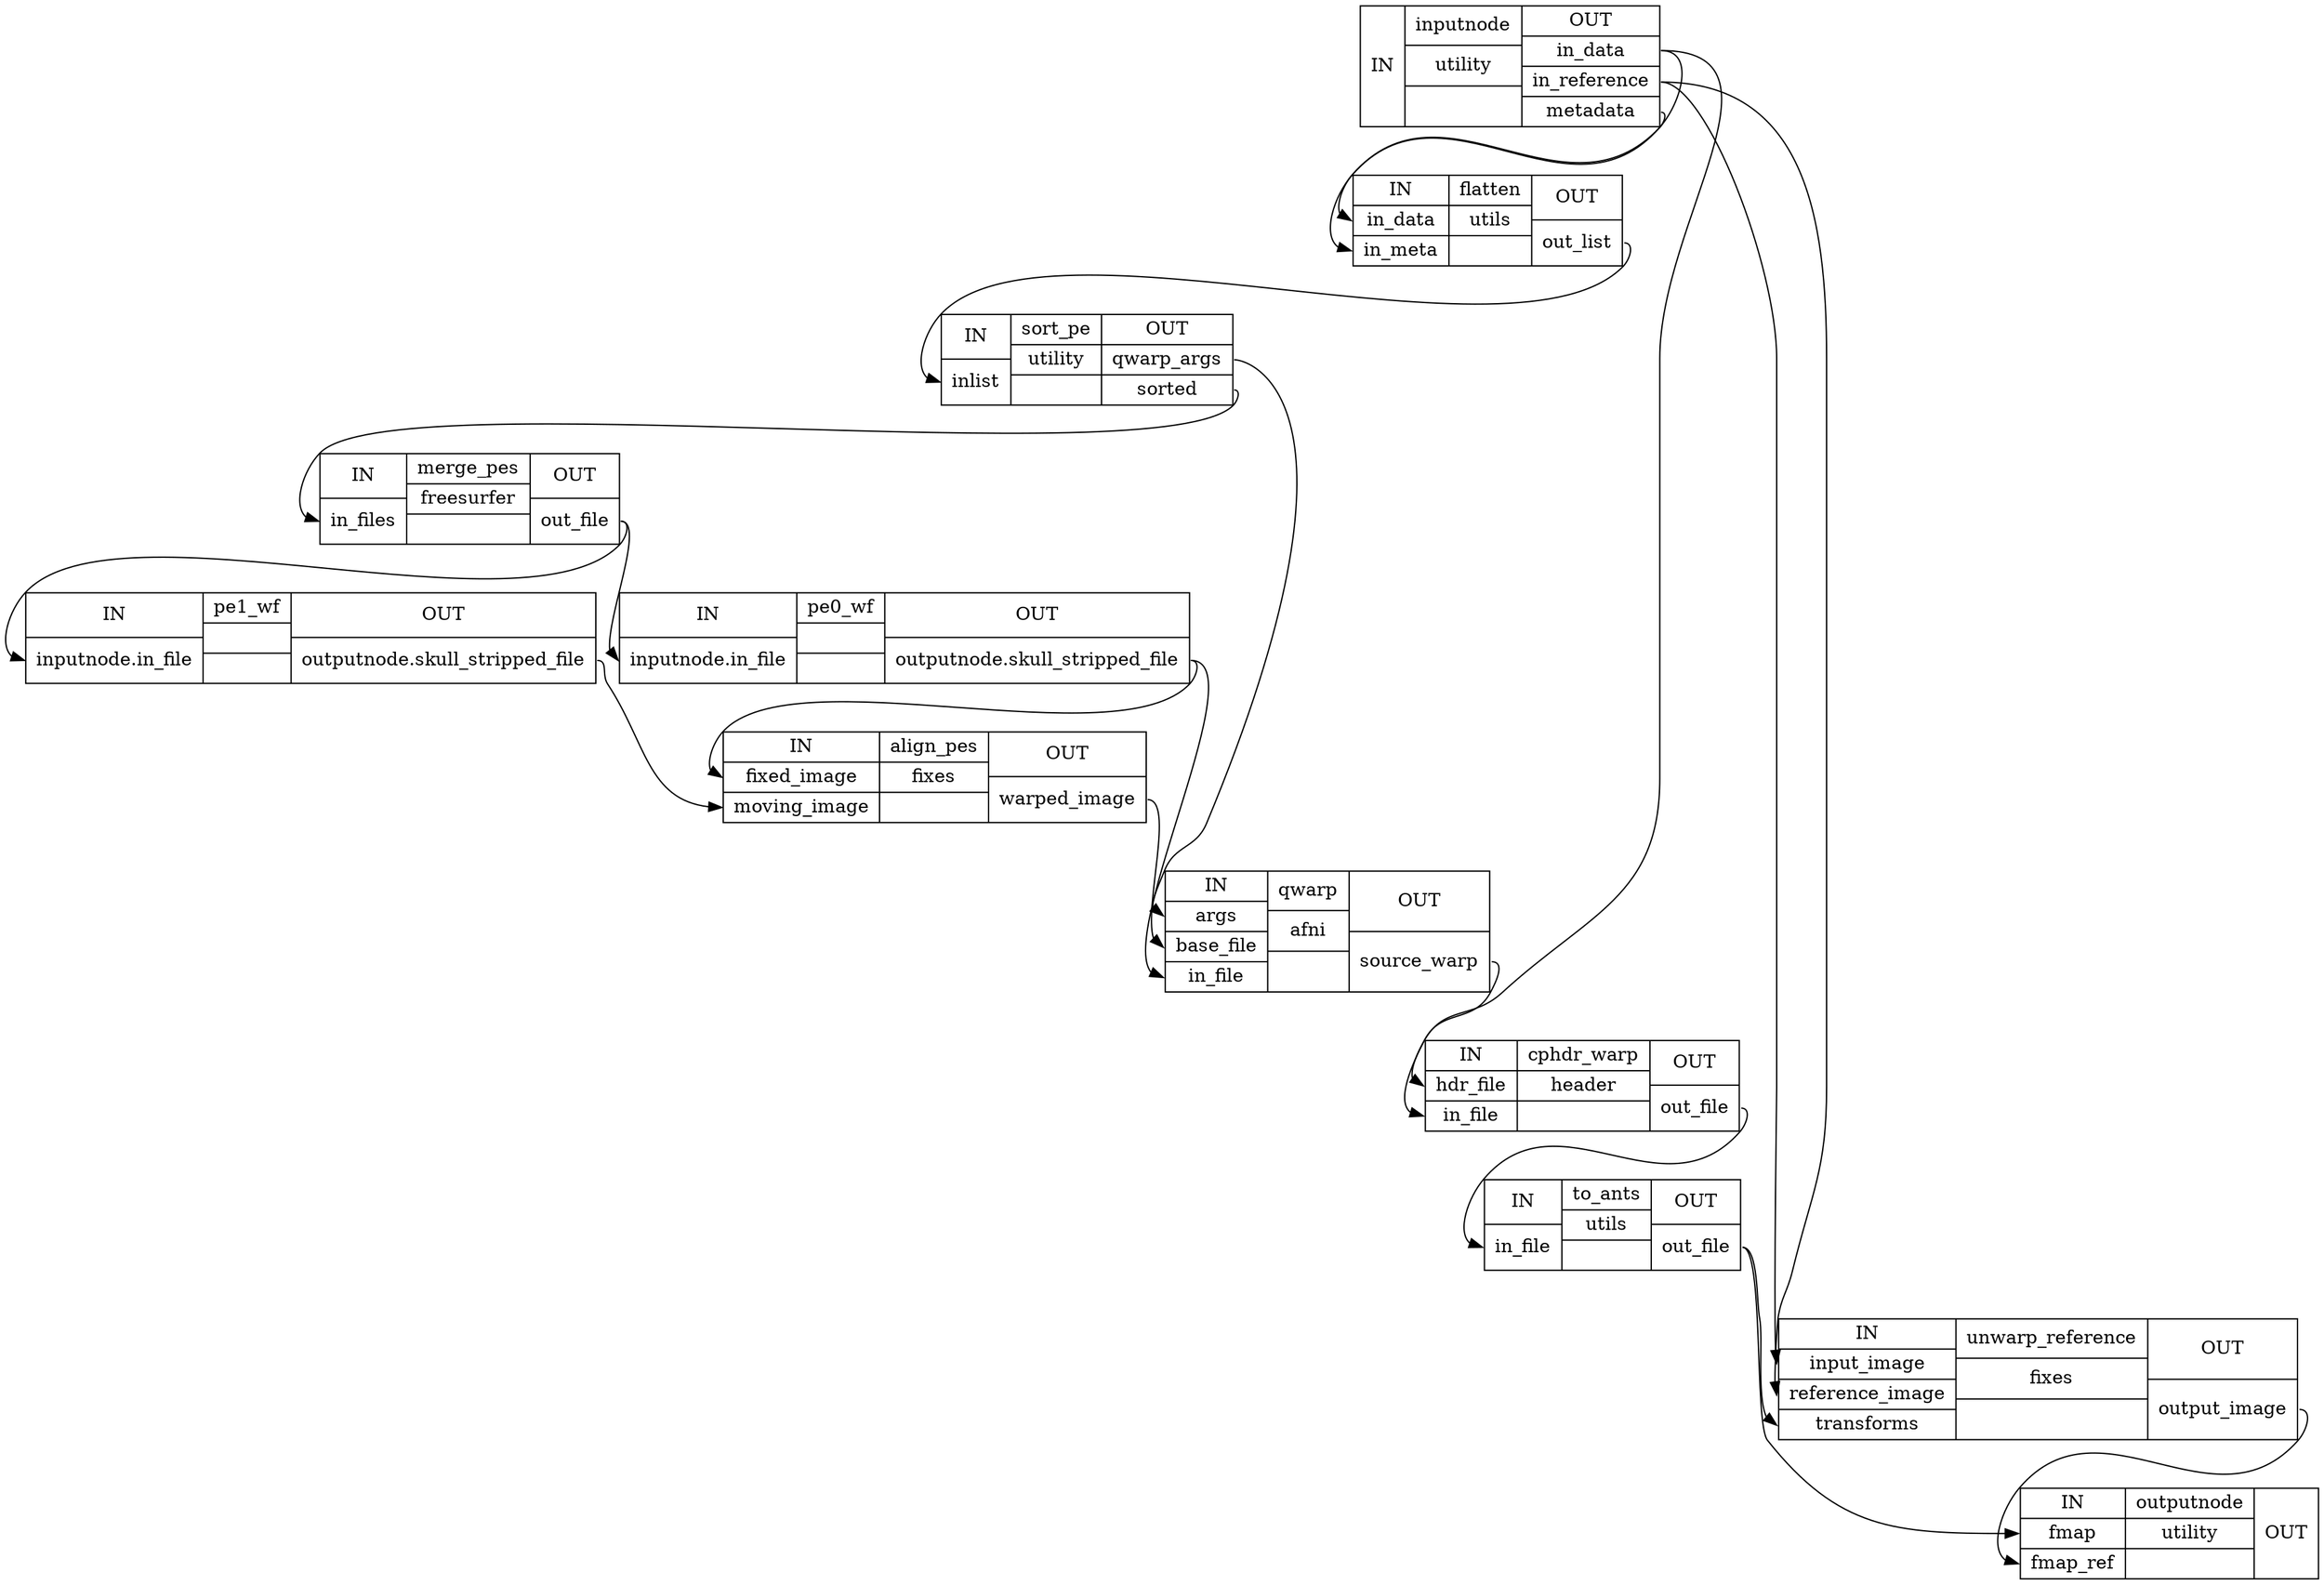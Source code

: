 digraph structs {
node [shape=record];
pepolar_estimate_wfinputnode [label="{IN}|{ inputnode | utility |  }|{OUT|<outindata> in_data|<outinreference> in_reference|<outmetadata> metadata}"];
pepolar_estimate_wfflatten [label="{IN|<inindata> in_data|<ininmeta> in_meta}|{ flatten | utils |  }|{OUT|<outoutlist> out_list}"];
pepolar_estimate_wfsort_pe [label="{IN|<ininlist> inlist}|{ sort_pe | utility |  }|{OUT|<outqwarpargs> qwarp_args|<outsorted> sorted}"];
pepolar_estimate_wfmerge_pes [label="{IN|<ininfiles> in_files}|{ merge_pes | freesurfer |  }|{OUT|<outoutfile> out_file}"];
pepolar_estimate_wfpe0_wf [label="{IN|<ininputnodeinfile> inputnode.in_file}|{ pe0_wf |  |  }|{OUT|<outoutputnodeskullstrippedfile> outputnode.skull_stripped_file}"];
pepolar_estimate_wfpe1_wf [label="{IN|<ininputnodeinfile> inputnode.in_file}|{ pe1_wf |  |  }|{OUT|<outoutputnodeskullstrippedfile> outputnode.skull_stripped_file}"];
pepolar_estimate_wfalign_pes [label="{IN|<infixedimage> fixed_image|<inmovingimage> moving_image}|{ align_pes | fixes |  }|{OUT|<outwarpedimage> warped_image}"];
pepolar_estimate_wfqwarp [label="{IN|<inargs> args|<inbasefile> base_file|<ininfile> in_file}|{ qwarp | afni |  }|{OUT|<outsourcewarp> source_warp}"];
pepolar_estimate_wfcphdr_warp [label="{IN|<inhdrfile> hdr_file|<ininfile> in_file}|{ cphdr_warp | header |  }|{OUT|<outoutfile> out_file}"];
pepolar_estimate_wfto_ants [label="{IN|<ininfile> in_file}|{ to_ants | utils |  }|{OUT|<outoutfile> out_file}"];
pepolar_estimate_wfunwarp_reference [label="{IN|<ininputimage> input_image|<inreferenceimage> reference_image|<intransforms> transforms}|{ unwarp_reference | fixes |  }|{OUT|<outoutputimage> output_image}"];
pepolar_estimate_wfoutputnode [label="{IN|<infmap> fmap|<infmapref> fmap_ref}|{ outputnode | utility |  }|{OUT}"];
pepolar_estimate_wfalign_pes:outwarpedimage:e -> pepolar_estimate_wfqwarp:inbasefile:w;
pepolar_estimate_wfcphdr_warp:outoutfile:e -> pepolar_estimate_wfto_ants:ininfile:w;
pepolar_estimate_wfflatten:outoutlist:e -> pepolar_estimate_wfsort_pe:ininlist:w;
pepolar_estimate_wfinputnode:outindata:e -> pepolar_estimate_wfcphdr_warp:inhdrfile:w;
pepolar_estimate_wfinputnode:outindata:e -> pepolar_estimate_wfflatten:inindata:w;
pepolar_estimate_wfinputnode:outinreference:e -> pepolar_estimate_wfunwarp_reference:ininputimage:w;
pepolar_estimate_wfinputnode:outinreference:e -> pepolar_estimate_wfunwarp_reference:inreferenceimage:w;
pepolar_estimate_wfinputnode:outmetadata:e -> pepolar_estimate_wfflatten:ininmeta:w;
pepolar_estimate_wfmerge_pes:outoutfile:e -> pepolar_estimate_wfpe0_wf:ininputnodeinfile:w;
pepolar_estimate_wfmerge_pes:outoutfile:e -> pepolar_estimate_wfpe1_wf:ininputnodeinfile:w;
pepolar_estimate_wfpe0_wf:outoutputnodeskullstrippedfile:e -> pepolar_estimate_wfalign_pes:infixedimage:w;
pepolar_estimate_wfpe0_wf:outoutputnodeskullstrippedfile:e -> pepolar_estimate_wfqwarp:ininfile:w;
pepolar_estimate_wfpe1_wf:outoutputnodeskullstrippedfile:e -> pepolar_estimate_wfalign_pes:inmovingimage:w;
pepolar_estimate_wfqwarp:outsourcewarp:e -> pepolar_estimate_wfcphdr_warp:ininfile:w;
pepolar_estimate_wfsort_pe:outqwarpargs:e -> pepolar_estimate_wfqwarp:inargs:w;
pepolar_estimate_wfsort_pe:outsorted:e -> pepolar_estimate_wfmerge_pes:ininfiles:w;
pepolar_estimate_wfto_ants:outoutfile:e -> pepolar_estimate_wfoutputnode:infmap:w;
pepolar_estimate_wfto_ants:outoutfile:e -> pepolar_estimate_wfunwarp_reference:intransforms:w;
pepolar_estimate_wfunwarp_reference:outoutputimage:e -> pepolar_estimate_wfoutputnode:infmapref:w;
}